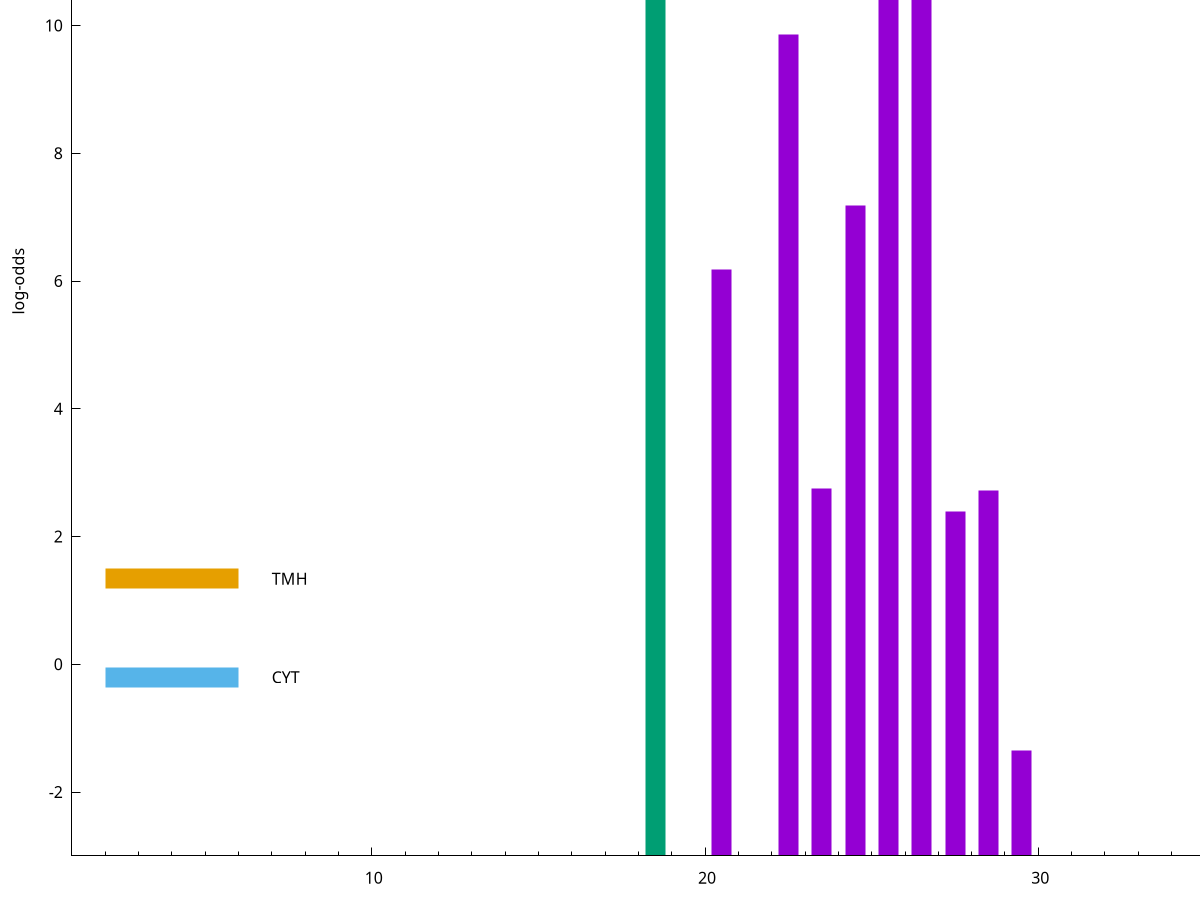 set title "LipoP predictions for SRR4065679.gff"
set size 2., 1.4
set xrange [1:70] 
set mxtics 10
set yrange [-3:15]
set y2range [0:18]
set ylabel "log-odds"
set term postscript eps color solid "Helvetica" 30
set output "SRR4065679.gff36.eps"
set arrow from 2,13.8062 to 6,13.8062 nohead lt 2 lw 20
set label "SpII" at 7,13.8062
set arrow from 2,12.2788 to 6,12.2788 nohead lt 1 lw 20
set label "SpI" at 7,12.2788
set arrow from 2,1.34157 to 6,1.34157 nohead lt 4 lw 20
set label "TMH" at 7,1.34157
set arrow from 2,-0.200913 to 6,-0.200913 nohead lt 3 lw 20
set label "CYT" at 7,-0.200913
set arrow from 2,13.8062 to 6,13.8062 nohead lt 2 lw 20
set label "SpII" at 7,13.8062
# NOTE: The scores below are the log-odds scores with the threshold
# NOTE: subtracted (a hack to make gnuplot make the histogram all
# NOTE: look nice).
plot "-" axes x1y2 title "" with impulses lt 2 lw 20, "-" axes x1y2 title "" with impulses lt 1 lw 20
18.500000 16.806200
e
25.500000 13.914000
26.500000 13.868600
22.500000 12.865830
24.500000 10.180300
20.500000 9.184310
23.500000 5.755730
28.500000 5.724140
27.500000 5.398180
29.500000 1.656500
e
exit
